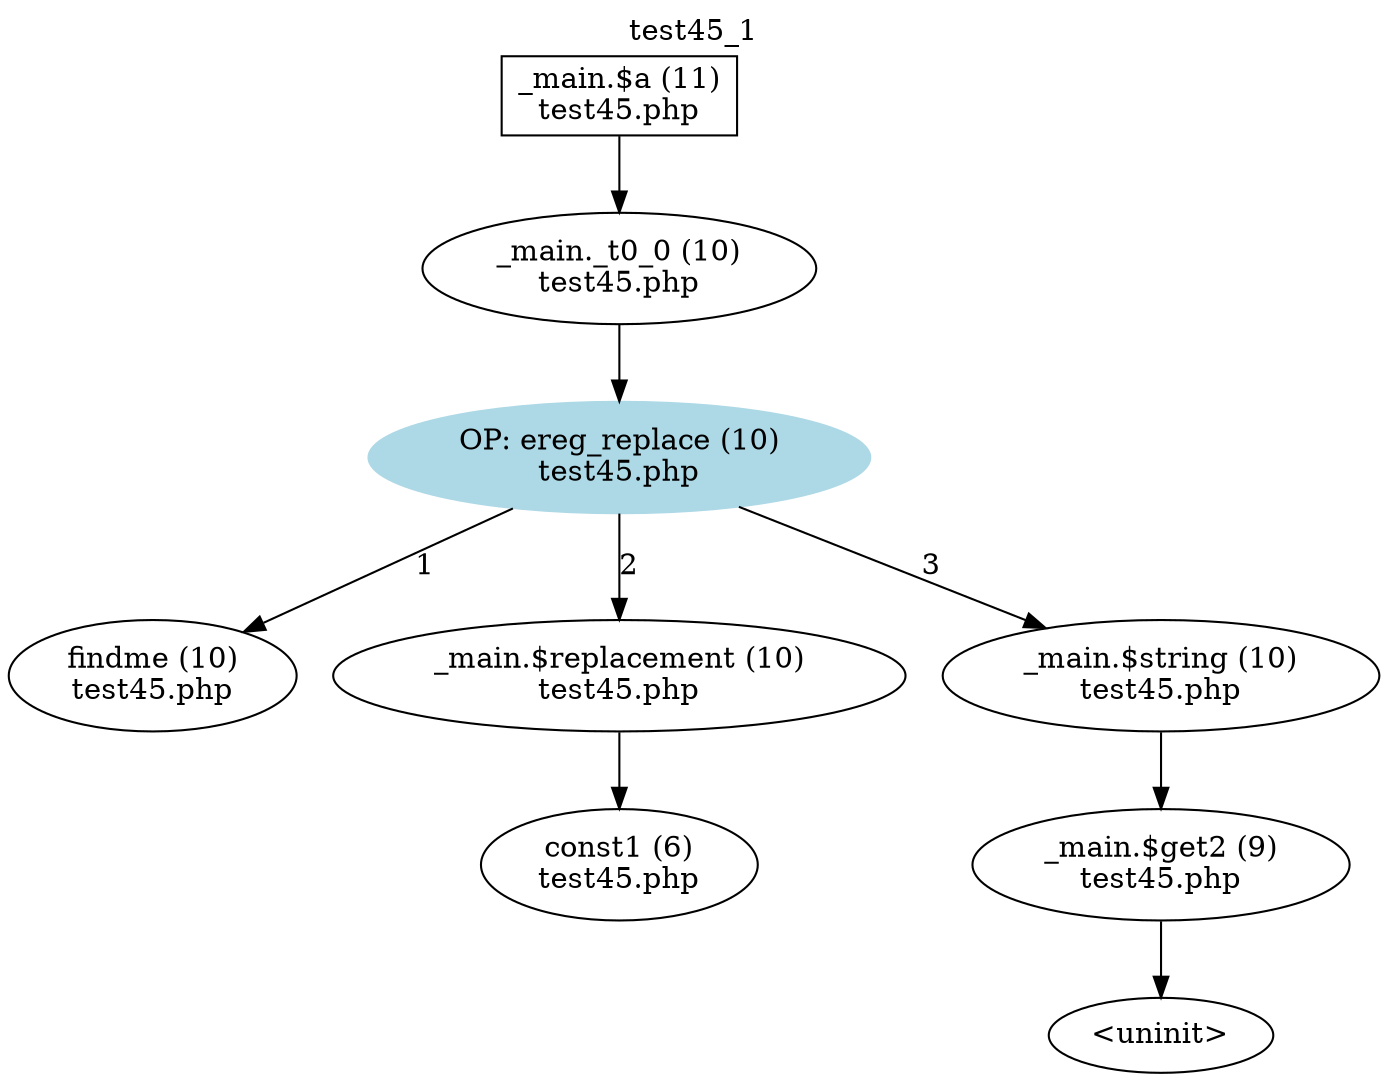 digraph cfg {
  label="test45_1";
  labelloc=t;
  n1 [shape=box, label="_main.$a (11)\ntest45.php"];
  n2 [shape=ellipse, label="_main._t0_0 (10)\ntest45.php"];
  n3 [shape=ellipse, label="OP: ereg_replace (10)\ntest45.php",style=filled,color=lightblue];
  n4 [shape=ellipse, label="findme (10)\ntest45.php"];
  n5 [shape=ellipse, label="_main.$replacement (10)\ntest45.php"];
  n6 [shape=ellipse, label="_main.$string (10)\ntest45.php"];
  n7 [shape=ellipse, label="const1 (6)\ntest45.php"];
  n8 [shape=ellipse, label="_main.$get2 (9)\ntest45.php"];
  n9 [shape=ellipse, label="<uninit>"];
  n1 -> n2;
  n2 -> n3;
  n3 -> n4[label="1"];
  n3 -> n5[label="2"];
  n3 -> n6[label="3"];
  n5 -> n7;
  n6 -> n8;
  n8 -> n9;
}
